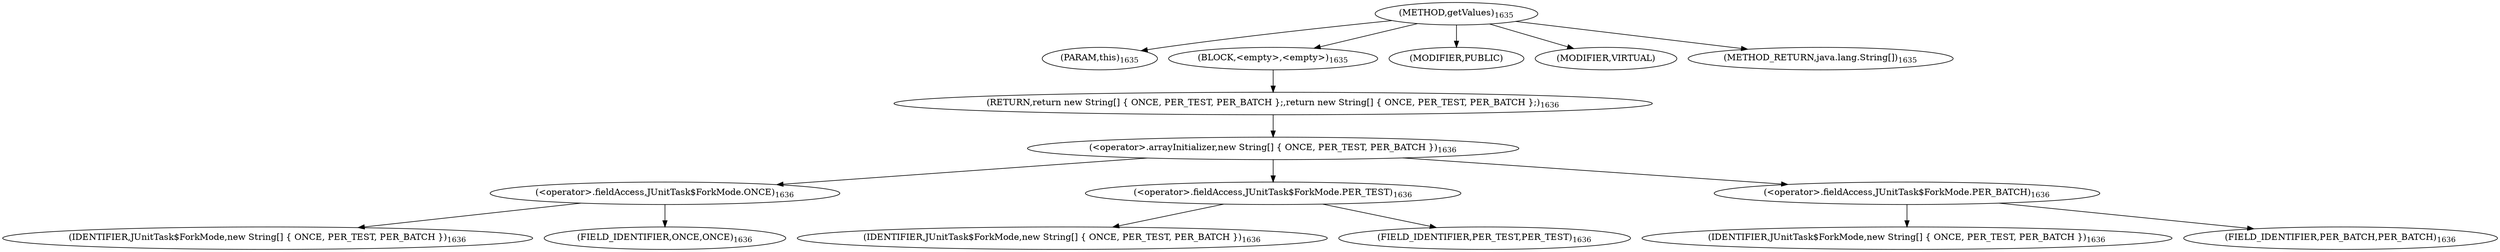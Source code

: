 digraph "getValues" {  
"3572" [label = <(METHOD,getValues)<SUB>1635</SUB>> ]
"3573" [label = <(PARAM,this)<SUB>1635</SUB>> ]
"3574" [label = <(BLOCK,&lt;empty&gt;,&lt;empty&gt;)<SUB>1635</SUB>> ]
"3575" [label = <(RETURN,return new String[] { ONCE, PER_TEST, PER_BATCH };,return new String[] { ONCE, PER_TEST, PER_BATCH };)<SUB>1636</SUB>> ]
"3576" [label = <(&lt;operator&gt;.arrayInitializer,new String[] { ONCE, PER_TEST, PER_BATCH })<SUB>1636</SUB>> ]
"3577" [label = <(&lt;operator&gt;.fieldAccess,JUnitTask$ForkMode.ONCE)<SUB>1636</SUB>> ]
"3578" [label = <(IDENTIFIER,JUnitTask$ForkMode,new String[] { ONCE, PER_TEST, PER_BATCH })<SUB>1636</SUB>> ]
"3579" [label = <(FIELD_IDENTIFIER,ONCE,ONCE)<SUB>1636</SUB>> ]
"3580" [label = <(&lt;operator&gt;.fieldAccess,JUnitTask$ForkMode.PER_TEST)<SUB>1636</SUB>> ]
"3581" [label = <(IDENTIFIER,JUnitTask$ForkMode,new String[] { ONCE, PER_TEST, PER_BATCH })<SUB>1636</SUB>> ]
"3582" [label = <(FIELD_IDENTIFIER,PER_TEST,PER_TEST)<SUB>1636</SUB>> ]
"3583" [label = <(&lt;operator&gt;.fieldAccess,JUnitTask$ForkMode.PER_BATCH)<SUB>1636</SUB>> ]
"3584" [label = <(IDENTIFIER,JUnitTask$ForkMode,new String[] { ONCE, PER_TEST, PER_BATCH })<SUB>1636</SUB>> ]
"3585" [label = <(FIELD_IDENTIFIER,PER_BATCH,PER_BATCH)<SUB>1636</SUB>> ]
"3586" [label = <(MODIFIER,PUBLIC)> ]
"3587" [label = <(MODIFIER,VIRTUAL)> ]
"3588" [label = <(METHOD_RETURN,java.lang.String[])<SUB>1635</SUB>> ]
  "3572" -> "3573" 
  "3572" -> "3574" 
  "3572" -> "3586" 
  "3572" -> "3587" 
  "3572" -> "3588" 
  "3574" -> "3575" 
  "3575" -> "3576" 
  "3576" -> "3577" 
  "3576" -> "3580" 
  "3576" -> "3583" 
  "3577" -> "3578" 
  "3577" -> "3579" 
  "3580" -> "3581" 
  "3580" -> "3582" 
  "3583" -> "3584" 
  "3583" -> "3585" 
}
